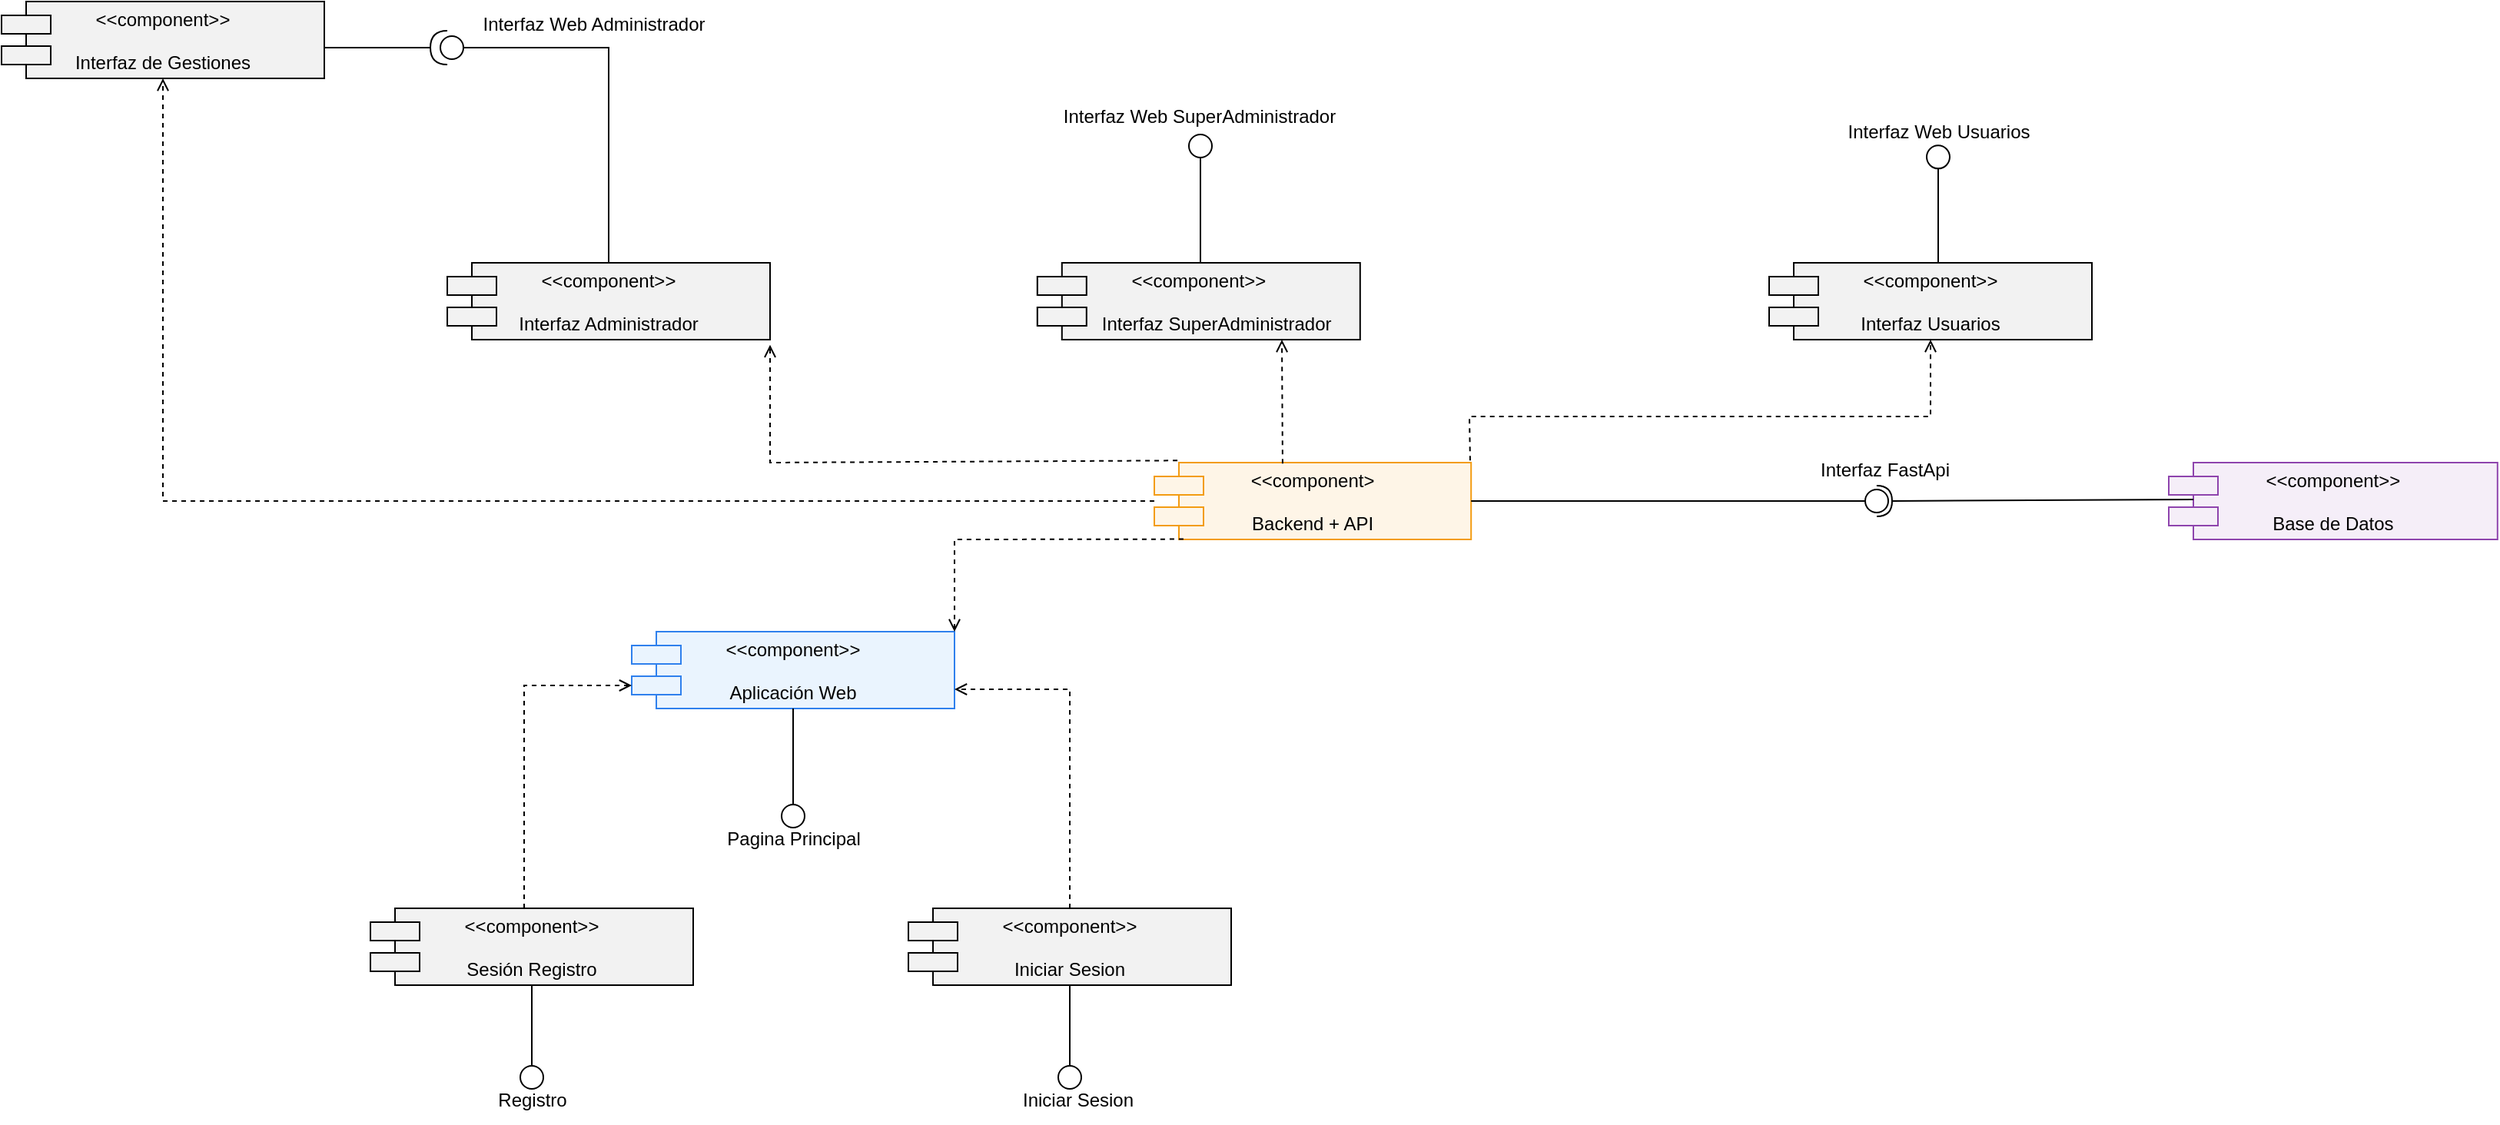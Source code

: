 <mxfile version="28.1.1">
  <diagram name="Diagrama de Componentes" id="Cz2scdqk3kK1Zv2MpOPM">
    <mxGraphModel dx="1507" dy="4001" grid="1" gridSize="10" guides="1" tooltips="1" connect="1" arrows="1" fold="1" page="1" pageScale="1" pageWidth="2339" pageHeight="3300" math="0" shadow="0">
      <root>
        <mxCell id="0" />
        <mxCell id="1" parent="0" />
        <mxCell id="_6SgD1qA7frwFIPYdnQV-1" value="&lt;&lt;component&gt;&gt;&#xa;&#xa;Aplicación Web" style="shape=component;align=center;verticalAlign=middle;rounded=0;shadow=0;glass=0;strokeColor=#2F80ED;fillColor=#EAF4FE;" parent="1" vertex="1">
          <mxGeometry x="520" y="380" width="210" height="50" as="geometry" />
        </mxCell>
        <mxCell id="tSLmxKNCNTf3WeiM6jkJ-10" style="edgeStyle=orthogonalEdgeStyle;rounded=0;orthogonalLoop=1;jettySize=auto;html=1;entryX=0.5;entryY=1;entryDx=0;entryDy=0;dashed=1;endArrow=open;endFill=0;" edge="1" parent="1" source="_6SgD1qA7frwFIPYdnQV-2" target="tSLmxKNCNTf3WeiM6jkJ-8">
          <mxGeometry relative="1" as="geometry" />
        </mxCell>
        <mxCell id="_6SgD1qA7frwFIPYdnQV-2" value="&lt;&lt;component&gt;&#xa;&#xa;Backend + API" style="shape=component;align=center;verticalAlign=middle;rounded=0;shadow=0;glass=0;strokeColor=#F39C12;fillColor=#FEF5E7;" parent="1" vertex="1">
          <mxGeometry x="860" y="270" width="206.1" height="50" as="geometry" />
        </mxCell>
        <mxCell id="_6SgD1qA7frwFIPYdnQV-9" value="&lt;&lt;component&gt;&gt;&#xa;&#xa;Base de Datos" style="shape=component;align=center;verticalAlign=middle;rounded=0;shadow=0;glass=0;strokeColor=#8E44AD;fillColor=#F5EEF8;" parent="1" vertex="1">
          <mxGeometry x="1520" y="270" width="213.9" height="50" as="geometry" />
        </mxCell>
        <mxCell id="_6SgD1qA7frwFIPYdnQV-19" value="" style="rounded=0;orthogonalLoop=1;jettySize=auto;html=1;endArrow=halfCircle;endFill=0;endSize=8;strokeWidth=1;sketch=0;exitX=0.075;exitY=0.479;exitDx=0;exitDy=0;exitPerimeter=0;" parent="1" source="_6SgD1qA7frwFIPYdnQV-9" edge="1">
          <mxGeometry relative="1" as="geometry">
            <mxPoint x="1550" y="250" as="sourcePoint" />
            <mxPoint x="1330" y="295" as="targetPoint" />
          </mxGeometry>
        </mxCell>
        <mxCell id="_6SgD1qA7frwFIPYdnQV-20" value="" style="rounded=0;orthogonalLoop=1;jettySize=auto;html=1;endArrow=oval;endFill=0;sketch=0;sourcePerimeterSpacing=0;targetPerimeterSpacing=0;endSize=15;exitX=1;exitY=0.5;exitDx=0;exitDy=0;" parent="1" source="_6SgD1qA7frwFIPYdnQV-2" edge="1">
          <mxGeometry relative="1" as="geometry">
            <mxPoint x="1590" y="324.66" as="sourcePoint" />
            <mxPoint x="1330" y="295" as="targetPoint" />
            <Array as="points" />
          </mxGeometry>
        </mxCell>
        <mxCell id="_6SgD1qA7frwFIPYdnQV-21" value="" style="ellipse;whiteSpace=wrap;html=1;align=center;aspect=fixed;fillColor=none;strokeColor=none;resizable=0;perimeter=centerPerimeter;rotatable=0;allowArrows=0;points=[];outlineConnect=1;" parent="1" vertex="1">
          <mxGeometry x="205" y="180" width="10" height="10" as="geometry" />
        </mxCell>
        <mxCell id="_6SgD1qA7frwFIPYdnQV-23" value="" style="ellipse;whiteSpace=wrap;html=1;align=center;aspect=fixed;fillColor=none;strokeColor=none;resizable=0;perimeter=centerPerimeter;rotatable=0;allowArrows=0;points=[];outlineConnect=1;" parent="1" vertex="1">
          <mxGeometry x="200" y="250" width="10" height="10" as="geometry" />
        </mxCell>
        <mxCell id="_6SgD1qA7frwFIPYdnQV-37" style="edgeStyle=orthogonalEdgeStyle;rounded=0;orthogonalLoop=1;jettySize=auto;html=1;exitX=0.5;exitY=0;exitDx=0;exitDy=0;endArrow=oval;endFill=0;jumpSize=0;strokeWidth=1;endSize=15;" parent="1" source="_6SgD1qA7frwFIPYdnQV-24" edge="1">
          <mxGeometry relative="1" as="geometry">
            <mxPoint x="890" y="64" as="targetPoint" />
            <Array as="points">
              <mxPoint x="890" y="140" />
            </Array>
          </mxGeometry>
        </mxCell>
        <mxCell id="_6SgD1qA7frwFIPYdnQV-24" value="&lt;&lt;component&gt;&gt;&#xa;&#xa;       Interfaz SuperAdministrador" style="shape=component;align=center;verticalAlign=middle;rounded=0;shadow=0;glass=0;strokeColor=#000000;fillColor=#F2F2F2;" parent="1" vertex="1">
          <mxGeometry x="783.9" y="140" width="210" height="50" as="geometry" />
        </mxCell>
        <mxCell id="_6SgD1qA7frwFIPYdnQV-72" style="edgeStyle=orthogonalEdgeStyle;rounded=0;orthogonalLoop=1;jettySize=auto;html=1;exitX=0.5;exitY=1;exitDx=0;exitDy=0;endArrow=oval;endFill=0;endSize=15;" parent="1" source="_6SgD1qA7frwFIPYdnQV-25" edge="1">
          <mxGeometry relative="1" as="geometry">
            <mxPoint x="455" y="670" as="targetPoint" />
            <Array as="points">
              <mxPoint x="455" y="660" />
              <mxPoint x="455" y="660" />
            </Array>
          </mxGeometry>
        </mxCell>
        <mxCell id="tSLmxKNCNTf3WeiM6jkJ-2" style="edgeStyle=orthogonalEdgeStyle;rounded=0;orthogonalLoop=1;jettySize=auto;html=1;entryX=0;entryY=0.7;entryDx=0;entryDy=0;dashed=1;endArrow=open;endFill=0;" edge="1" parent="1" source="_6SgD1qA7frwFIPYdnQV-25" target="_6SgD1qA7frwFIPYdnQV-1">
          <mxGeometry relative="1" as="geometry">
            <Array as="points">
              <mxPoint x="450" y="415" />
            </Array>
          </mxGeometry>
        </mxCell>
        <mxCell id="_6SgD1qA7frwFIPYdnQV-25" value="&lt;&lt;component&gt;&gt;&#xa;&#xa;Sesión Registro" style="shape=component;align=center;verticalAlign=middle;rounded=0;shadow=0;glass=0;strokeColor=#000000;fillColor=#F2F2F2;" parent="1" vertex="1">
          <mxGeometry x="350.0" y="560" width="210" height="50" as="geometry" />
        </mxCell>
        <mxCell id="_6SgD1qA7frwFIPYdnQV-34" style="edgeStyle=orthogonalEdgeStyle;rounded=0;orthogonalLoop=1;jettySize=auto;html=1;exitX=1;exitY=0.5;exitDx=0;exitDy=0;endArrow=oval;endFill=0;endSize=15;" parent="1" edge="1">
          <mxGeometry relative="1" as="geometry">
            <mxPoint x="1370" y="71.18" as="targetPoint" />
            <mxPoint x="1370" y="140" as="sourcePoint" />
          </mxGeometry>
        </mxCell>
        <mxCell id="_6SgD1qA7frwFIPYdnQV-32" value="&lt;&lt;component&gt;&gt;&#xa;&#xa;Interfaz Usuarios" style="shape=component;align=center;verticalAlign=middle;rounded=0;shadow=0;glass=0;strokeColor=#000000;fillColor=#F2F2F2;" parent="1" vertex="1">
          <mxGeometry x="1260" y="140" width="210" height="50" as="geometry" />
        </mxCell>
        <mxCell id="_6SgD1qA7frwFIPYdnQV-35" value="Interfaz Web Usuarios" style="text;html=1;align=center;verticalAlign=middle;resizable=0;points=[];autosize=1;strokeColor=none;fillColor=none;" parent="1" vertex="1">
          <mxGeometry x="1300" y="40" width="140" height="30" as="geometry" />
        </mxCell>
        <mxCell id="_6SgD1qA7frwFIPYdnQV-38" value="Interfaz Web SuperAdministrador" style="text;html=1;align=center;verticalAlign=middle;resizable=0;points=[];autosize=1;strokeColor=none;fillColor=none;" parent="1" vertex="1">
          <mxGeometry x="788.9" y="30" width="200" height="30" as="geometry" />
        </mxCell>
        <mxCell id="_6SgD1qA7frwFIPYdnQV-40" value="" style="endArrow=open;html=1;rounded=0;dashed=1;endFill=0;exitX=0.092;exitY=0.996;exitDx=0;exitDy=0;exitPerimeter=0;entryX=1;entryY=0;entryDx=0;entryDy=0;entryPerimeter=0;" parent="1" source="_6SgD1qA7frwFIPYdnQV-2" target="_6SgD1qA7frwFIPYdnQV-1" edge="1">
          <mxGeometry width="50" height="50" relative="1" as="geometry">
            <mxPoint x="1080" y="490" as="sourcePoint" />
            <mxPoint x="1130" y="440" as="targetPoint" />
            <Array as="points">
              <mxPoint x="730" y="320" />
            </Array>
          </mxGeometry>
        </mxCell>
        <mxCell id="_6SgD1qA7frwFIPYdnQV-43" value="Pagina Principal" style="text;html=1;align=center;verticalAlign=middle;resizable=0;points=[];autosize=1;strokeColor=none;fillColor=none;" parent="1" vertex="1">
          <mxGeometry x="570" y="500" width="110" height="30" as="geometry" />
        </mxCell>
        <mxCell id="_6SgD1qA7frwFIPYdnQV-58" style="edgeStyle=orthogonalEdgeStyle;rounded=0;orthogonalLoop=1;jettySize=auto;html=1;exitX=0.5;exitY=0;exitDx=0;exitDy=0;endArrow=oval;endFill=0;endSize=15;" parent="1" source="_6SgD1qA7frwFIPYdnQV-46" edge="1">
          <mxGeometry relative="1" as="geometry">
            <mxPoint x="403" as="targetPoint" />
            <Array as="points">
              <mxPoint x="505" />
              <mxPoint x="410" />
            </Array>
          </mxGeometry>
        </mxCell>
        <mxCell id="_6SgD1qA7frwFIPYdnQV-46" value="&lt;&lt;component&gt;&gt;&#xa;&#xa;Interfaz Administrador" style="shape=component;align=center;verticalAlign=middle;rounded=0;shadow=0;glass=0;strokeColor=#000000;fillColor=#F2F2F2;" parent="1" vertex="1">
          <mxGeometry x="400" y="140" width="210" height="50" as="geometry" />
        </mxCell>
        <mxCell id="_6SgD1qA7frwFIPYdnQV-78" style="edgeStyle=orthogonalEdgeStyle;rounded=0;orthogonalLoop=1;jettySize=auto;html=1;exitX=0.5;exitY=1;exitDx=0;exitDy=0;endArrow=oval;endFill=0;endSize=15;" parent="1" source="_6SgD1qA7frwFIPYdnQV-47" edge="1">
          <mxGeometry relative="1" as="geometry">
            <mxPoint x="805" y="670" as="targetPoint" />
          </mxGeometry>
        </mxCell>
        <mxCell id="tSLmxKNCNTf3WeiM6jkJ-1" style="edgeStyle=orthogonalEdgeStyle;rounded=0;orthogonalLoop=1;jettySize=auto;html=1;exitX=0.5;exitY=0;exitDx=0;exitDy=0;entryX=1;entryY=0.75;entryDx=0;entryDy=0;endArrow=open;endFill=0;dashed=1;" edge="1" parent="1" source="_6SgD1qA7frwFIPYdnQV-47" target="_6SgD1qA7frwFIPYdnQV-1">
          <mxGeometry relative="1" as="geometry" />
        </mxCell>
        <mxCell id="_6SgD1qA7frwFIPYdnQV-47" value="&lt;&lt;component&gt;&gt;&#xa;&#xa;Iniciar Sesion" style="shape=component;align=center;verticalAlign=middle;rounded=0;shadow=0;glass=0;strokeColor=#000000;fillColor=#F2F2F2;" parent="1" vertex="1">
          <mxGeometry x="700" y="560" width="210" height="50" as="geometry" />
        </mxCell>
        <mxCell id="_6SgD1qA7frwFIPYdnQV-49" value="Interfaz FastApi" style="text;html=1;align=center;verticalAlign=middle;resizable=0;points=[];autosize=1;strokeColor=none;fillColor=none;" parent="1" vertex="1">
          <mxGeometry x="1280" y="260" width="110" height="30" as="geometry" />
        </mxCell>
        <mxCell id="_6SgD1qA7frwFIPYdnQV-56" value="" style="endArrow=open;html=1;rounded=0;dashed=1;endFill=0;exitX=0.405;exitY=0.013;exitDx=0;exitDy=0;exitPerimeter=0;" parent="1" source="_6SgD1qA7frwFIPYdnQV-2" edge="1">
          <mxGeometry width="50" height="50" relative="1" as="geometry">
            <mxPoint x="1070" y="270" as="sourcePoint" />
            <mxPoint x="943" y="190" as="targetPoint" />
          </mxGeometry>
        </mxCell>
        <mxCell id="_6SgD1qA7frwFIPYdnQV-59" value="Interfaz Web Administrador" style="text;html=1;align=center;verticalAlign=middle;resizable=0;points=[];autosize=1;strokeColor=none;fillColor=none;" parent="1" vertex="1">
          <mxGeometry x="410" y="-30" width="170" height="30" as="geometry" />
        </mxCell>
        <mxCell id="_6SgD1qA7frwFIPYdnQV-62" value="" style="endArrow=open;html=1;rounded=0;dashed=1;endFill=0;exitX=0.997;exitY=-0.027;exitDx=0;exitDy=0;exitPerimeter=0;entryX=0.5;entryY=1;entryDx=0;entryDy=0;" parent="1" source="_6SgD1qA7frwFIPYdnQV-2" target="_6SgD1qA7frwFIPYdnQV-32" edge="1">
          <mxGeometry width="50" height="50" relative="1" as="geometry">
            <mxPoint x="940" y="310" as="sourcePoint" />
            <mxPoint x="990" y="260" as="targetPoint" />
            <Array as="points">
              <mxPoint x="1065" y="240" />
              <mxPoint x="1365" y="240" />
            </Array>
          </mxGeometry>
        </mxCell>
        <mxCell id="_6SgD1qA7frwFIPYdnQV-63" value="" style="endArrow=open;html=1;rounded=0;exitX=0.073;exitY=-0.027;exitDx=0;exitDy=0;exitPerimeter=0;entryX=1;entryY=1.067;entryDx=0;entryDy=0;entryPerimeter=0;dashed=1;endFill=0;" parent="1" source="_6SgD1qA7frwFIPYdnQV-2" target="_6SgD1qA7frwFIPYdnQV-46" edge="1">
          <mxGeometry width="50" height="50" relative="1" as="geometry">
            <mxPoint x="940" y="310" as="sourcePoint" />
            <mxPoint x="990" y="260" as="targetPoint" />
            <Array as="points">
              <mxPoint x="610" y="270" />
            </Array>
          </mxGeometry>
        </mxCell>
        <mxCell id="_6SgD1qA7frwFIPYdnQV-74" value="Registro" style="text;html=1;align=center;verticalAlign=middle;resizable=0;points=[];autosize=1;strokeColor=none;fillColor=none;" parent="1" vertex="1">
          <mxGeometry x="420.0" y="670" width="70" height="30" as="geometry" />
        </mxCell>
        <mxCell id="_6SgD1qA7frwFIPYdnQV-79" value="Iniciar Sesion" style="text;html=1;align=center;verticalAlign=middle;resizable=0;points=[];autosize=1;strokeColor=none;fillColor=none;" parent="1" vertex="1">
          <mxGeometry x="760.0" y="670" width="100" height="30" as="geometry" />
        </mxCell>
        <mxCell id="tSLmxKNCNTf3WeiM6jkJ-4" style="edgeStyle=orthogonalEdgeStyle;rounded=0;orthogonalLoop=1;jettySize=auto;html=1;exitX=0.5;exitY=1;exitDx=0;exitDy=0;endArrow=oval;endFill=0;endSize=15;" edge="1" parent="1" source="_6SgD1qA7frwFIPYdnQV-1">
          <mxGeometry relative="1" as="geometry">
            <mxPoint x="625" y="500" as="targetPoint" />
          </mxGeometry>
        </mxCell>
        <mxCell id="tSLmxKNCNTf3WeiM6jkJ-9" style="edgeStyle=orthogonalEdgeStyle;rounded=0;orthogonalLoop=1;jettySize=auto;html=1;exitX=1;exitY=0.5;exitDx=0;exitDy=0;endArrow=halfCircle;endFill=0;endSize=9;" edge="1" parent="1" source="tSLmxKNCNTf3WeiM6jkJ-8">
          <mxGeometry relative="1" as="geometry">
            <mxPoint x="400" as="targetPoint" />
            <Array as="points">
              <mxPoint x="300" />
              <mxPoint x="350" />
              <mxPoint x="350" y="1" />
            </Array>
          </mxGeometry>
        </mxCell>
        <mxCell id="tSLmxKNCNTf3WeiM6jkJ-8" value="&lt;&lt;component&gt;&gt;&#xa;&#xa;Interfaz de Gestiones" style="shape=component;align=center;verticalAlign=middle;rounded=0;shadow=0;glass=0;strokeColor=#000000;fillColor=#F2F2F2;" vertex="1" parent="1">
          <mxGeometry x="110" y="-30" width="210" height="50" as="geometry" />
        </mxCell>
      </root>
    </mxGraphModel>
  </diagram>
</mxfile>
